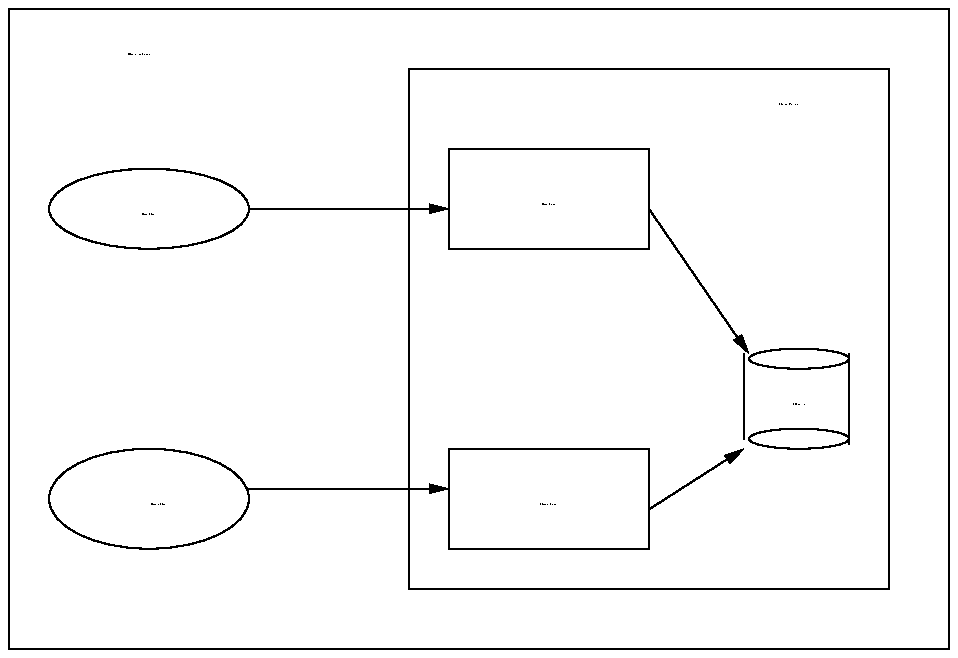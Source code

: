 ...\"
...\"  @OSF_COPYRIGHT@
...\"  COPYRIGHT NOTICE
...\"  Copyright (c) 1990, 1991, 1992, 1993 Open Software Foundation, Inc.
...\"  ALL RIGHTS RESERVED (DCE).  See the file named COPYRIGHT.DCE in the
...\"  src directory for the full copyright text.
...\"
...\"
...\" HISTORY
...\" $Log: 2_config_03.pic,v $
...\" Revision 1.1.2.3  1993/01/29  17:20:34  cjd
...\" 	Embedded copyright notice
...\" 	[1993/01/29  17:04:41  cjd]
...\"
...\" Revision 1.1.2.2  1992/09/01  17:14:40  weir
...\" 	Moved
...\" 	[1992/09/01  17:01:11  weir]
...\" 
...\" Revision 1.1  1992/01/29  15:41:35  damon
...\" 	Initial revision
...\" 
...\" $EndLog$
...\"
...\" (c) Copyright 1991, Open Software Foundation, Inc. ALL RIGHTS RESERVED
.PS
scale = 80
"\fR\s10Admin Client\s0\fP"  at 60, 60
"\fR\s10User Server\s0\fP"  at 216, 180
"\fR\s10Admin Server\s0\fP"  at 216, 60
"\fR\s10User Client\s0\fP"  at 56, 176
ellipse wid 80 ht 40 at 56, 60
ellipse wid 80 ht 32 at 56, 176
box  wid 376 ht 256 at 188, 128
line ->  from 96, 64 \
	to 176, 64 
line ->  from 96, 176 \
	to 176, 176 
line ->  from 256, 176 \
	to 296, 118 
line ->  from 256, 56 \
	to 294, 80 
"\fR\s10Resource\s0\fP"  at 316, 100
line   from 336, 118 \
	to 336, 82 
line   from 294, 118 \
	to 294, 84 
ellipse wid 40 ht 8 at 316, 84
ellipse wid 40 ht 8 at 316, 116
box  wid 192 ht 208 at 256, 128
"\fR\s10Server Machine\s0\fP"  at 312, 220
"\fR\s10Distributed Service\s0\fP"  at 52, 240
box  wid 80 ht 40 at 216, 180
box  wid 80 ht 40 at 216, 60
.PE
